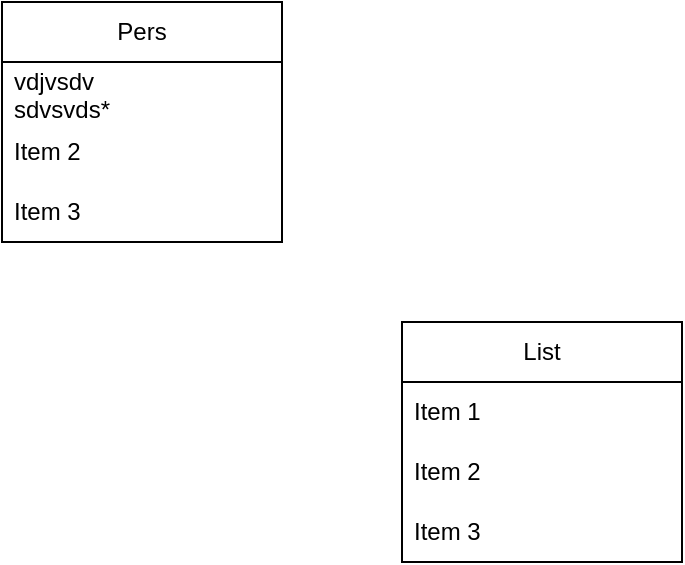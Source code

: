 <mxfile version="22.0.5" type="github">
  <diagram name="Page-1" id="UFJu97HvRUOwNE9ePPy3">
    <mxGraphModel dx="1120" dy="456" grid="1" gridSize="10" guides="1" tooltips="1" connect="1" arrows="1" fold="1" page="1" pageScale="1" pageWidth="827" pageHeight="1169" math="0" shadow="0">
      <root>
        <mxCell id="0" />
        <mxCell id="1" parent="0" />
        <mxCell id="J501dMw7pWe0rvSiqkgO-1" value="Pers" style="swimlane;fontStyle=0;childLayout=stackLayout;horizontal=1;startSize=30;horizontalStack=0;resizeParent=1;resizeParentMax=0;resizeLast=0;collapsible=1;marginBottom=0;whiteSpace=wrap;html=1;" parent="1" vertex="1">
          <mxGeometry x="150" y="40" width="140" height="120" as="geometry" />
        </mxCell>
        <mxCell id="J501dMw7pWe0rvSiqkgO-2" value="&lt;div&gt;vdjvsdv&lt;/div&gt;&lt;div&gt;sdvsvds*&lt;br&gt;&lt;/div&gt;" style="text;strokeColor=none;fillColor=none;align=left;verticalAlign=middle;spacingLeft=4;spacingRight=4;overflow=hidden;points=[[0,0.5],[1,0.5]];portConstraint=eastwest;rotatable=0;whiteSpace=wrap;html=1;" parent="J501dMw7pWe0rvSiqkgO-1" vertex="1">
          <mxGeometry y="30" width="140" height="30" as="geometry" />
        </mxCell>
        <mxCell id="J501dMw7pWe0rvSiqkgO-3" value="Item 2" style="text;strokeColor=none;fillColor=none;align=left;verticalAlign=middle;spacingLeft=4;spacingRight=4;overflow=hidden;points=[[0,0.5],[1,0.5]];portConstraint=eastwest;rotatable=0;whiteSpace=wrap;html=1;" parent="J501dMw7pWe0rvSiqkgO-1" vertex="1">
          <mxGeometry y="60" width="140" height="30" as="geometry" />
        </mxCell>
        <mxCell id="J501dMw7pWe0rvSiqkgO-4" value="Item 3" style="text;strokeColor=none;fillColor=none;align=left;verticalAlign=middle;spacingLeft=4;spacingRight=4;overflow=hidden;points=[[0,0.5],[1,0.5]];portConstraint=eastwest;rotatable=0;whiteSpace=wrap;html=1;" parent="J501dMw7pWe0rvSiqkgO-1" vertex="1">
          <mxGeometry y="90" width="140" height="30" as="geometry" />
        </mxCell>
        <mxCell id="YePCgza7I4EGfurpcm7z-1" value="List" style="swimlane;fontStyle=0;childLayout=stackLayout;horizontal=1;startSize=30;horizontalStack=0;resizeParent=1;resizeParentMax=0;resizeLast=0;collapsible=1;marginBottom=0;whiteSpace=wrap;html=1;" parent="1" vertex="1">
          <mxGeometry x="350" y="200" width="140" height="120" as="geometry" />
        </mxCell>
        <mxCell id="YePCgza7I4EGfurpcm7z-2" value="Item 1" style="text;strokeColor=none;fillColor=none;align=left;verticalAlign=middle;spacingLeft=4;spacingRight=4;overflow=hidden;points=[[0,0.5],[1,0.5]];portConstraint=eastwest;rotatable=0;whiteSpace=wrap;html=1;" parent="YePCgza7I4EGfurpcm7z-1" vertex="1">
          <mxGeometry y="30" width="140" height="30" as="geometry" />
        </mxCell>
        <mxCell id="YePCgza7I4EGfurpcm7z-3" value="Item 2" style="text;strokeColor=none;fillColor=none;align=left;verticalAlign=middle;spacingLeft=4;spacingRight=4;overflow=hidden;points=[[0,0.5],[1,0.5]];portConstraint=eastwest;rotatable=0;whiteSpace=wrap;html=1;" parent="YePCgza7I4EGfurpcm7z-1" vertex="1">
          <mxGeometry y="60" width="140" height="30" as="geometry" />
        </mxCell>
        <mxCell id="YePCgza7I4EGfurpcm7z-4" value="Item 3" style="text;strokeColor=none;fillColor=none;align=left;verticalAlign=middle;spacingLeft=4;spacingRight=4;overflow=hidden;points=[[0,0.5],[1,0.5]];portConstraint=eastwest;rotatable=0;whiteSpace=wrap;html=1;" parent="YePCgza7I4EGfurpcm7z-1" vertex="1">
          <mxGeometry y="90" width="140" height="30" as="geometry" />
        </mxCell>
      </root>
    </mxGraphModel>
  </diagram>
</mxfile>

